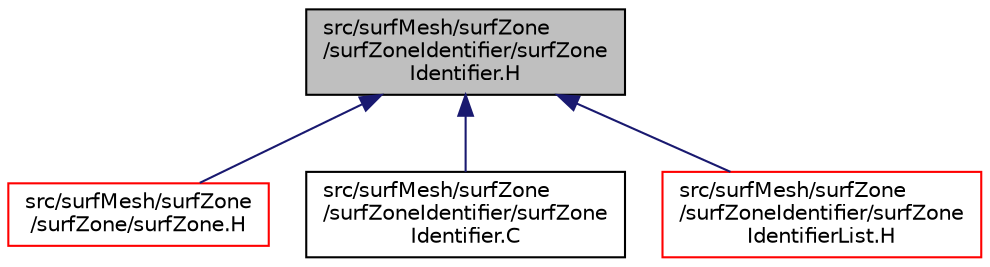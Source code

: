 digraph "src/surfMesh/surfZone/surfZoneIdentifier/surfZoneIdentifier.H"
{
  bgcolor="transparent";
  edge [fontname="Helvetica",fontsize="10",labelfontname="Helvetica",labelfontsize="10"];
  node [fontname="Helvetica",fontsize="10",shape=record];
  Node1 [label="src/surfMesh/surfZone\l/surfZoneIdentifier/surfZone\lIdentifier.H",height=0.2,width=0.4,color="black", fillcolor="grey75", style="filled", fontcolor="black"];
  Node1 -> Node2 [dir="back",color="midnightblue",fontsize="10",style="solid",fontname="Helvetica"];
  Node2 [label="src/surfMesh/surfZone\l/surfZone/surfZone.H",height=0.2,width=0.4,color="red",URL="$a09902.html"];
  Node1 -> Node3 [dir="back",color="midnightblue",fontsize="10",style="solid",fontname="Helvetica"];
  Node3 [label="src/surfMesh/surfZone\l/surfZoneIdentifier/surfZone\lIdentifier.C",height=0.2,width=0.4,color="black",URL="$a09906.html"];
  Node1 -> Node4 [dir="back",color="midnightblue",fontsize="10",style="solid",fontname="Helvetica"];
  Node4 [label="src/surfMesh/surfZone\l/surfZoneIdentifier/surfZone\lIdentifierList.H",height=0.2,width=0.4,color="red",URL="$a09908.html"];
}
